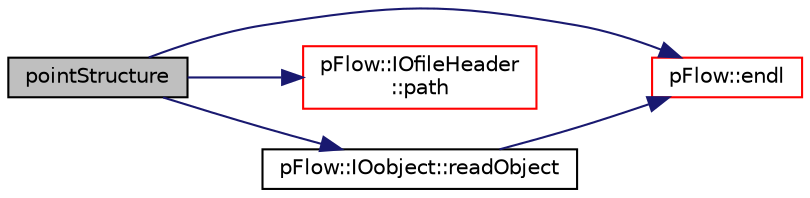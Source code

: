 digraph "pointStructure"
{
 // LATEX_PDF_SIZE
  edge [fontname="Helvetica",fontsize="10",labelfontname="Helvetica",labelfontsize="10"];
  node [fontname="Helvetica",fontsize="10",shape=record];
  rankdir="LR";
  Node1 [label="pointStructure",height=0.2,width=0.4,color="black", fillcolor="grey75", style="filled", fontcolor="black",tooltip="an empty pointStructure, good for reading from file"];
  Node1 -> Node2 [color="midnightblue",fontsize="10",style="solid",fontname="Helvetica"];
  Node2 [label="pFlow::endl",height=0.2,width=0.4,color="red", fillcolor="white", style="filled",URL="$namespacepFlow.html#aba8f0c455a3fdb4b05ad33a25b13b189",tooltip="Add newline and flush stream."];
  Node1 -> Node4 [color="midnightblue",fontsize="10",style="solid",fontname="Helvetica"];
  Node4 [label="pFlow::IOfileHeader\l::path",height=0.2,width=0.4,color="red", fillcolor="white", style="filled",URL="$classpFlow_1_1IOfileHeader.html#ae1921a7f20c43d1438221946e607c488",tooltip=" "];
  Node1 -> Node6 [color="midnightblue",fontsize="10",style="solid",fontname="Helvetica"];
  Node6 [label="pFlow::IOobject::readObject",height=0.2,width=0.4,color="black", fillcolor="white", style="filled",URL="$classpFlow_1_1IOobject.html#a56a17cd8322aee7227a30824c5f5107b",tooltip=" "];
  Node6 -> Node2 [color="midnightblue",fontsize="10",style="solid",fontname="Helvetica"];
}
